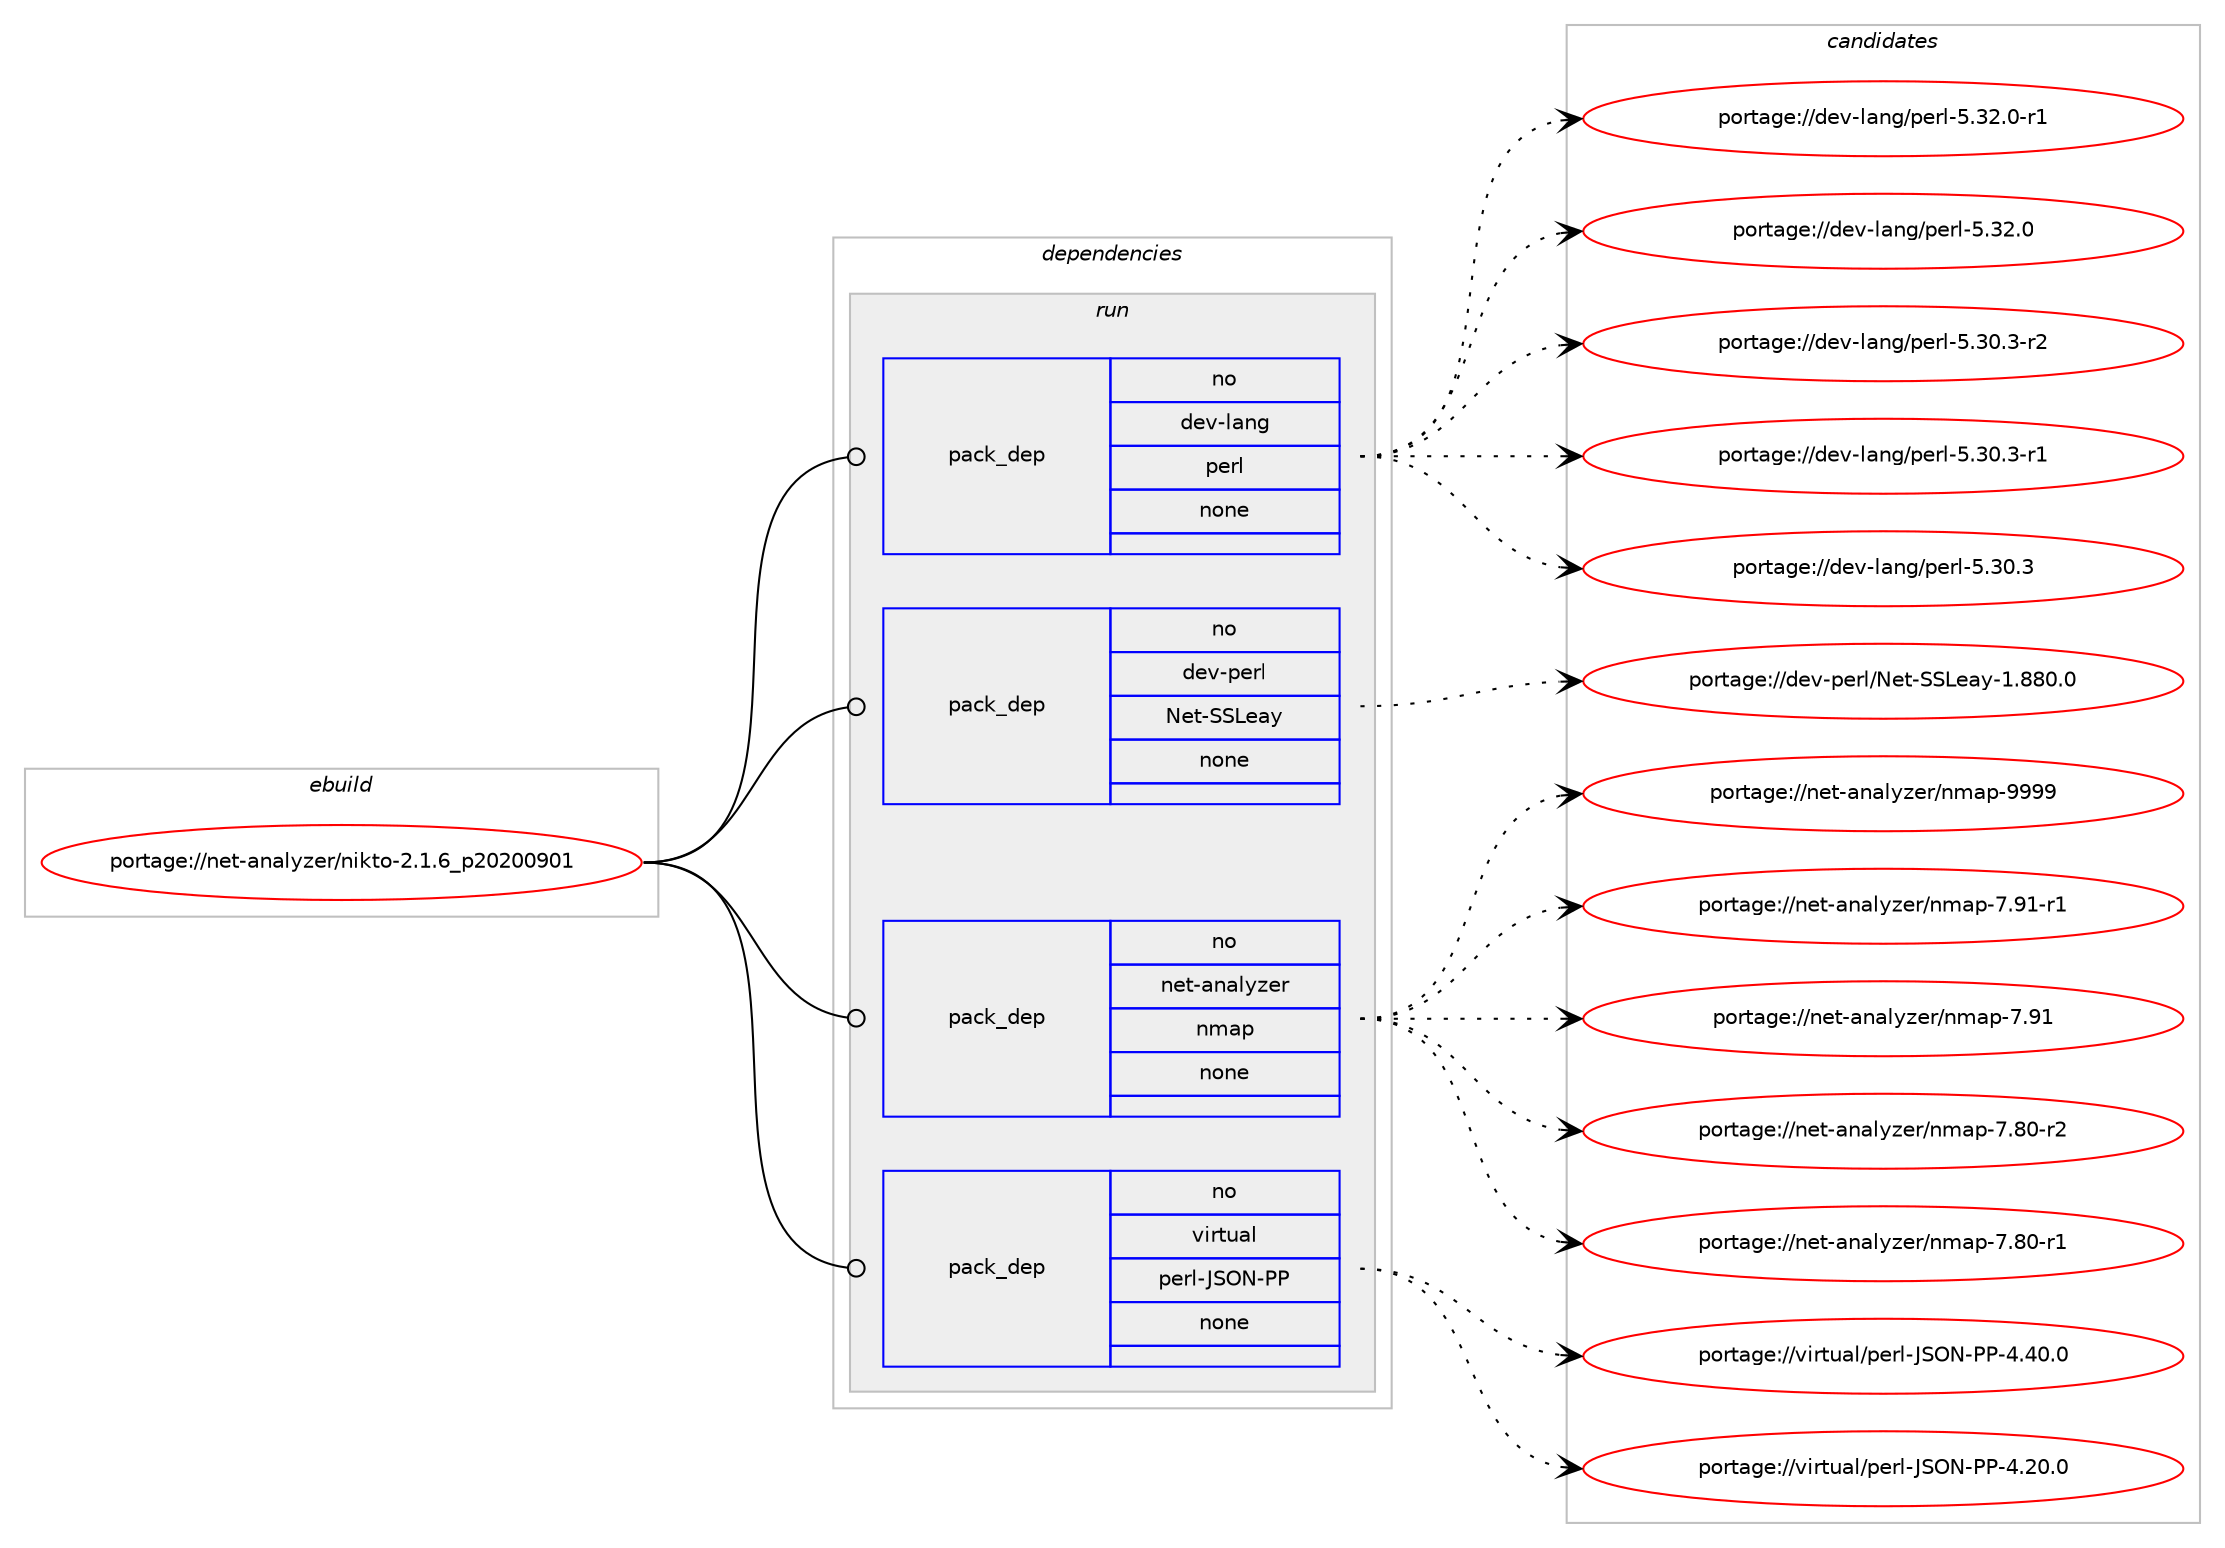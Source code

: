 digraph prolog {

# *************
# Graph options
# *************

newrank=true;
concentrate=true;
compound=true;
graph [rankdir=LR,fontname=Helvetica,fontsize=10,ranksep=1.5];#, ranksep=2.5, nodesep=0.2];
edge  [arrowhead=vee];
node  [fontname=Helvetica,fontsize=10];

# **********
# The ebuild
# **********

subgraph cluster_leftcol {
color=gray;
rank=same;
label=<<i>ebuild</i>>;
id [label="portage://net-analyzer/nikto-2.1.6_p20200901", color=red, width=4, href="../net-analyzer/nikto-2.1.6_p20200901.svg"];
}

# ****************
# The dependencies
# ****************

subgraph cluster_midcol {
color=gray;
label=<<i>dependencies</i>>;
subgraph cluster_compile {
fillcolor="#eeeeee";
style=filled;
label=<<i>compile</i>>;
}
subgraph cluster_compileandrun {
fillcolor="#eeeeee";
style=filled;
label=<<i>compile and run</i>>;
}
subgraph cluster_run {
fillcolor="#eeeeee";
style=filled;
label=<<i>run</i>>;
subgraph pack5226 {
dependency6842 [label=<<TABLE BORDER="0" CELLBORDER="1" CELLSPACING="0" CELLPADDING="4" WIDTH="220"><TR><TD ROWSPAN="6" CELLPADDING="30">pack_dep</TD></TR><TR><TD WIDTH="110">no</TD></TR><TR><TD>dev-lang</TD></TR><TR><TD>perl</TD></TR><TR><TD>none</TD></TR><TR><TD></TD></TR></TABLE>>, shape=none, color=blue];
}
id:e -> dependency6842:w [weight=20,style="solid",arrowhead="odot"];
subgraph pack5227 {
dependency6843 [label=<<TABLE BORDER="0" CELLBORDER="1" CELLSPACING="0" CELLPADDING="4" WIDTH="220"><TR><TD ROWSPAN="6" CELLPADDING="30">pack_dep</TD></TR><TR><TD WIDTH="110">no</TD></TR><TR><TD>dev-perl</TD></TR><TR><TD>Net-SSLeay</TD></TR><TR><TD>none</TD></TR><TR><TD></TD></TR></TABLE>>, shape=none, color=blue];
}
id:e -> dependency6843:w [weight=20,style="solid",arrowhead="odot"];
subgraph pack5228 {
dependency6844 [label=<<TABLE BORDER="0" CELLBORDER="1" CELLSPACING="0" CELLPADDING="4" WIDTH="220"><TR><TD ROWSPAN="6" CELLPADDING="30">pack_dep</TD></TR><TR><TD WIDTH="110">no</TD></TR><TR><TD>net-analyzer</TD></TR><TR><TD>nmap</TD></TR><TR><TD>none</TD></TR><TR><TD></TD></TR></TABLE>>, shape=none, color=blue];
}
id:e -> dependency6844:w [weight=20,style="solid",arrowhead="odot"];
subgraph pack5229 {
dependency6845 [label=<<TABLE BORDER="0" CELLBORDER="1" CELLSPACING="0" CELLPADDING="4" WIDTH="220"><TR><TD ROWSPAN="6" CELLPADDING="30">pack_dep</TD></TR><TR><TD WIDTH="110">no</TD></TR><TR><TD>virtual</TD></TR><TR><TD>perl-JSON-PP</TD></TR><TR><TD>none</TD></TR><TR><TD></TD></TR></TABLE>>, shape=none, color=blue];
}
id:e -> dependency6845:w [weight=20,style="solid",arrowhead="odot"];
}
}

# **************
# The candidates
# **************

subgraph cluster_choices {
rank=same;
color=gray;
label=<<i>candidates</i>>;

subgraph choice5226 {
color=black;
nodesep=1;
choice100101118451089711010347112101114108455346515046484511449 [label="portage://dev-lang/perl-5.32.0-r1", color=red, width=4,href="../dev-lang/perl-5.32.0-r1.svg"];
choice10010111845108971101034711210111410845534651504648 [label="portage://dev-lang/perl-5.32.0", color=red, width=4,href="../dev-lang/perl-5.32.0.svg"];
choice100101118451089711010347112101114108455346514846514511450 [label="portage://dev-lang/perl-5.30.3-r2", color=red, width=4,href="../dev-lang/perl-5.30.3-r2.svg"];
choice100101118451089711010347112101114108455346514846514511449 [label="portage://dev-lang/perl-5.30.3-r1", color=red, width=4,href="../dev-lang/perl-5.30.3-r1.svg"];
choice10010111845108971101034711210111410845534651484651 [label="portage://dev-lang/perl-5.30.3", color=red, width=4,href="../dev-lang/perl-5.30.3.svg"];
dependency6842:e -> choice100101118451089711010347112101114108455346515046484511449:w [style=dotted,weight="100"];
dependency6842:e -> choice10010111845108971101034711210111410845534651504648:w [style=dotted,weight="100"];
dependency6842:e -> choice100101118451089711010347112101114108455346514846514511450:w [style=dotted,weight="100"];
dependency6842:e -> choice100101118451089711010347112101114108455346514846514511449:w [style=dotted,weight="100"];
dependency6842:e -> choice10010111845108971101034711210111410845534651484651:w [style=dotted,weight="100"];
}
subgraph choice5227 {
color=black;
nodesep=1;
choice10010111845112101114108477810111645838376101971214549465656484648 [label="portage://dev-perl/Net-SSLeay-1.880.0", color=red, width=4,href="../dev-perl/Net-SSLeay-1.880.0.svg"];
dependency6843:e -> choice10010111845112101114108477810111645838376101971214549465656484648:w [style=dotted,weight="100"];
}
subgraph choice5228 {
color=black;
nodesep=1;
choice11010111645971109710812112210111447110109971124557575757 [label="portage://net-analyzer/nmap-9999", color=red, width=4,href="../net-analyzer/nmap-9999.svg"];
choice110101116459711097108121122101114471101099711245554657494511449 [label="portage://net-analyzer/nmap-7.91-r1", color=red, width=4,href="../net-analyzer/nmap-7.91-r1.svg"];
choice11010111645971109710812112210111447110109971124555465749 [label="portage://net-analyzer/nmap-7.91", color=red, width=4,href="../net-analyzer/nmap-7.91.svg"];
choice110101116459711097108121122101114471101099711245554656484511450 [label="portage://net-analyzer/nmap-7.80-r2", color=red, width=4,href="../net-analyzer/nmap-7.80-r2.svg"];
choice110101116459711097108121122101114471101099711245554656484511449 [label="portage://net-analyzer/nmap-7.80-r1", color=red, width=4,href="../net-analyzer/nmap-7.80-r1.svg"];
dependency6844:e -> choice11010111645971109710812112210111447110109971124557575757:w [style=dotted,weight="100"];
dependency6844:e -> choice110101116459711097108121122101114471101099711245554657494511449:w [style=dotted,weight="100"];
dependency6844:e -> choice11010111645971109710812112210111447110109971124555465749:w [style=dotted,weight="100"];
dependency6844:e -> choice110101116459711097108121122101114471101099711245554656484511450:w [style=dotted,weight="100"];
dependency6844:e -> choice110101116459711097108121122101114471101099711245554656484511449:w [style=dotted,weight="100"];
}
subgraph choice5229 {
color=black;
nodesep=1;
choice1181051141161179710847112101114108457483797845808045524652484648 [label="portage://virtual/perl-JSON-PP-4.40.0", color=red, width=4,href="../virtual/perl-JSON-PP-4.40.0.svg"];
choice1181051141161179710847112101114108457483797845808045524650484648 [label="portage://virtual/perl-JSON-PP-4.20.0", color=red, width=4,href="../virtual/perl-JSON-PP-4.20.0.svg"];
dependency6845:e -> choice1181051141161179710847112101114108457483797845808045524652484648:w [style=dotted,weight="100"];
dependency6845:e -> choice1181051141161179710847112101114108457483797845808045524650484648:w [style=dotted,weight="100"];
}
}

}
